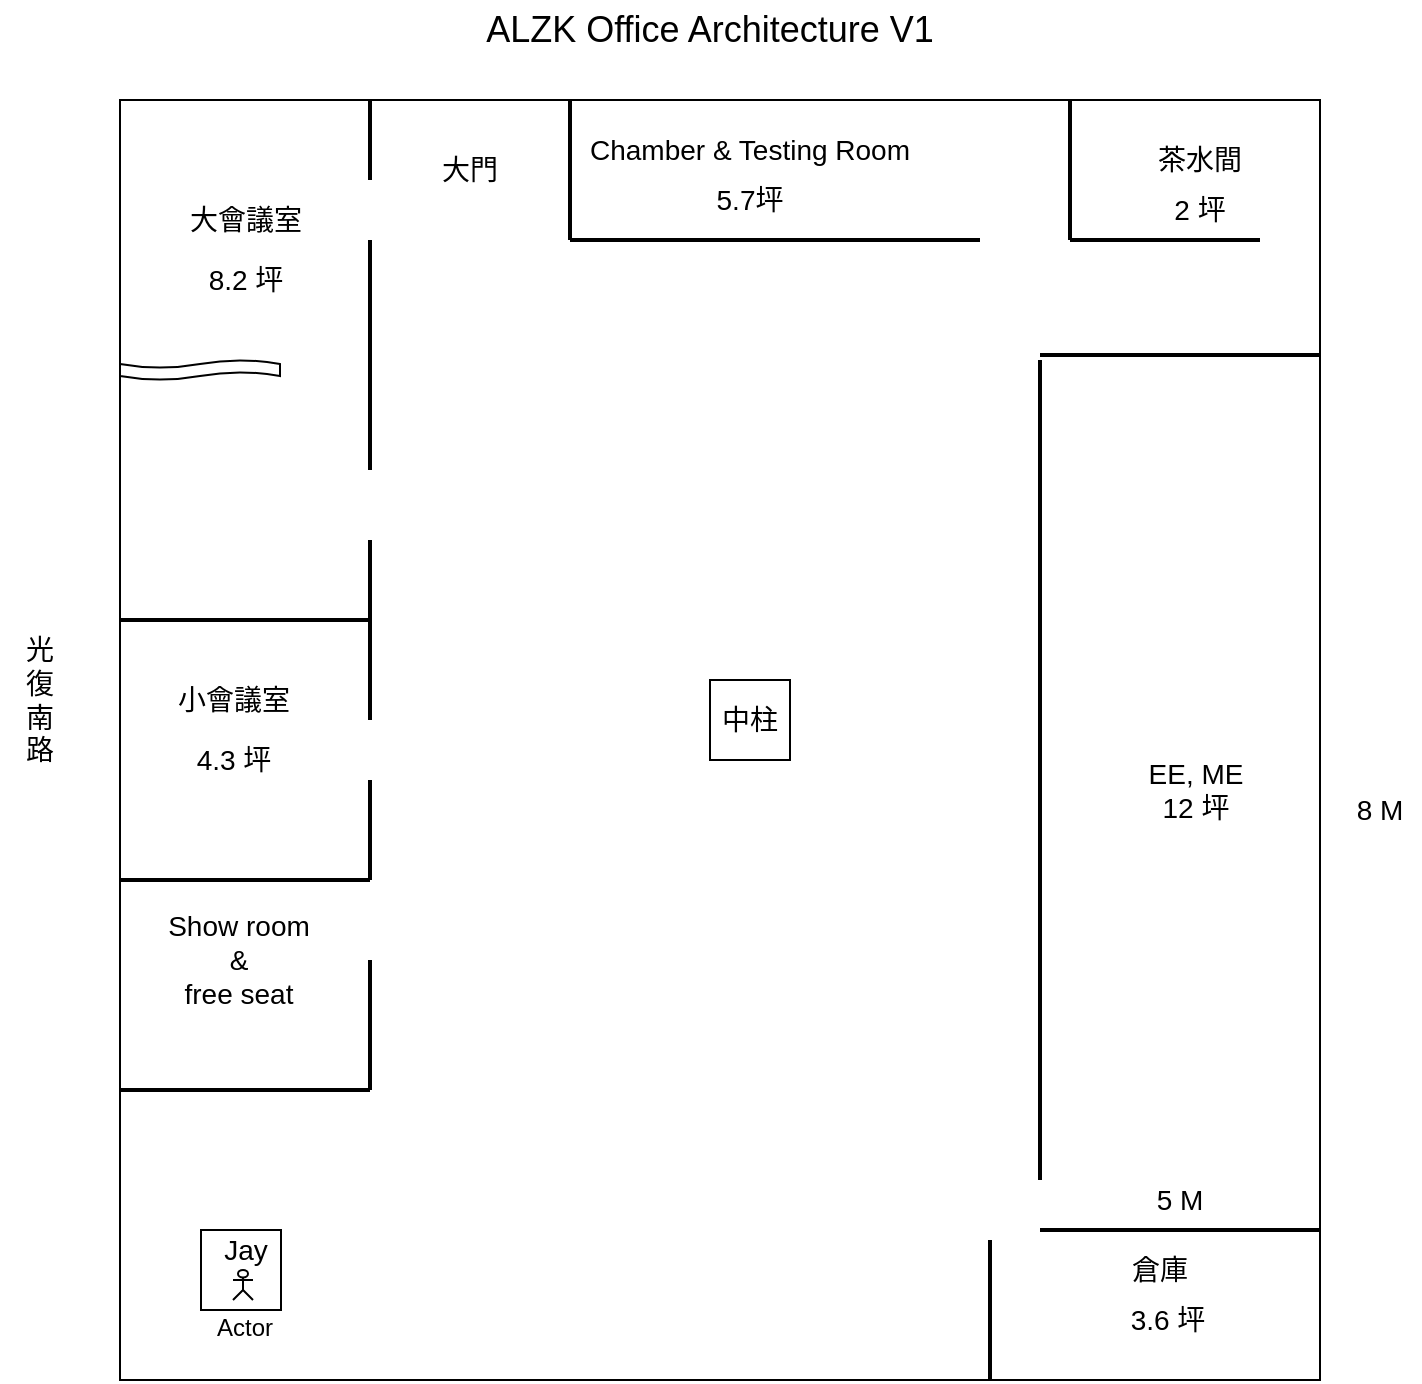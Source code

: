 <mxfile version="12.1.3" type="github" pages="1">
  <diagram id="wb8ZNs0GsA13iyapK1G9" name="Page-1">
    <mxGraphModel dx="1407" dy="771" grid="1" gridSize="10" guides="1" tooltips="1" connect="1" arrows="1" fold="1" page="1" pageScale="1" pageWidth="827" pageHeight="1169" math="0" shadow="0">
      <root>
        <mxCell id="0"/>
        <mxCell id="1" parent="0"/>
        <mxCell id="4pfAS0mzqydy9qFHWJuv-1" value="" style="rounded=0;whiteSpace=wrap;html=1;" vertex="1" parent="1">
          <mxGeometry x="120" y="190" width="600" height="640" as="geometry"/>
        </mxCell>
        <mxCell id="4pfAS0mzqydy9qFHWJuv-17" value="" style="endArrow=none;dashed=1;html=1;" edge="1" parent="1" target="4pfAS0mzqydy9qFHWJuv-1">
          <mxGeometry width="50" height="50" relative="1" as="geometry">
            <mxPoint x="120" y="760" as="sourcePoint"/>
            <mxPoint x="170" y="710" as="targetPoint"/>
          </mxGeometry>
        </mxCell>
        <mxCell id="4pfAS0mzqydy9qFHWJuv-18" value="" style="endArrow=none;dashed=1;html=1;" edge="1" parent="1" target="4pfAS0mzqydy9qFHWJuv-1">
          <mxGeometry width="50" height="50" relative="1" as="geometry">
            <mxPoint x="120" y="760" as="sourcePoint"/>
            <mxPoint x="170" y="710" as="targetPoint"/>
          </mxGeometry>
        </mxCell>
        <mxCell id="4pfAS0mzqydy9qFHWJuv-19" value="" style="shape=tape;whiteSpace=wrap;html=1;" vertex="1" parent="1">
          <mxGeometry x="120" y="320" width="80" height="10" as="geometry"/>
        </mxCell>
        <mxCell id="4pfAS0mzqydy9qFHWJuv-20" value="&lt;font style=&quot;font-size: 14px&quot;&gt;大門&lt;/font&gt;" style="text;html=1;strokeColor=none;fillColor=none;align=center;verticalAlign=middle;whiteSpace=wrap;rounded=0;" vertex="1" parent="1">
          <mxGeometry x="275" y="215" width="40" height="20" as="geometry"/>
        </mxCell>
        <mxCell id="4pfAS0mzqydy9qFHWJuv-21" value="&lt;font style=&quot;font-size: 14px&quot;&gt;5.7坪&lt;/font&gt;" style="text;html=1;strokeColor=none;fillColor=none;align=center;verticalAlign=middle;whiteSpace=wrap;rounded=0;" vertex="1" parent="1">
          <mxGeometry x="415" y="230" width="40" height="20" as="geometry"/>
        </mxCell>
        <mxCell id="4pfAS0mzqydy9qFHWJuv-32" value="" style="line;strokeWidth=2;direction=south;html=1;" vertex="1" parent="1">
          <mxGeometry x="590" y="190" width="10" height="70" as="geometry"/>
        </mxCell>
        <mxCell id="4pfAS0mzqydy9qFHWJuv-33" value="" style="line;strokeWidth=2;direction=south;html=1;" vertex="1" parent="1">
          <mxGeometry x="340" y="190" width="10" height="70" as="geometry"/>
        </mxCell>
        <mxCell id="4pfAS0mzqydy9qFHWJuv-35" value="" style="line;strokeWidth=2;html=1;" vertex="1" parent="1">
          <mxGeometry x="345" y="255" width="205" height="10" as="geometry"/>
        </mxCell>
        <mxCell id="4pfAS0mzqydy9qFHWJuv-36" value="&lt;font style=&quot;font-size: 14px&quot;&gt;Chamber &amp;amp; Testing Room&lt;/font&gt;" style="text;html=1;strokeColor=none;fillColor=none;align=center;verticalAlign=middle;whiteSpace=wrap;rounded=0;" vertex="1" parent="1">
          <mxGeometry x="350" y="205" width="170" height="20" as="geometry"/>
        </mxCell>
        <mxCell id="4pfAS0mzqydy9qFHWJuv-38" value="" style="line;strokeWidth=2;direction=south;html=1;" vertex="1" parent="1">
          <mxGeometry x="240" y="190" width="10" height="40" as="geometry"/>
        </mxCell>
        <mxCell id="4pfAS0mzqydy9qFHWJuv-39" value="" style="line;strokeWidth=2;html=1;" vertex="1" parent="1">
          <mxGeometry x="120" y="445" width="125" height="10" as="geometry"/>
        </mxCell>
        <mxCell id="4pfAS0mzqydy9qFHWJuv-40" value="" style="line;strokeWidth=2;direction=south;html=1;" vertex="1" parent="1">
          <mxGeometry x="240" y="260" width="10" height="115" as="geometry"/>
        </mxCell>
        <mxCell id="4pfAS0mzqydy9qFHWJuv-41" value="" style="line;strokeWidth=2;direction=south;html=1;" vertex="1" parent="1">
          <mxGeometry x="240" y="410" width="10" height="40" as="geometry"/>
        </mxCell>
        <mxCell id="4pfAS0mzqydy9qFHWJuv-42" value="" style="line;strokeWidth=2;direction=south;html=1;" vertex="1" parent="1">
          <mxGeometry x="240" y="450" width="10" height="50" as="geometry"/>
        </mxCell>
        <mxCell id="4pfAS0mzqydy9qFHWJuv-43" value="" style="line;strokeWidth=2;direction=south;html=1;" vertex="1" parent="1">
          <mxGeometry x="240" y="530" width="10" height="50" as="geometry"/>
        </mxCell>
        <mxCell id="4pfAS0mzqydy9qFHWJuv-44" value="" style="line;strokeWidth=2;html=1;" vertex="1" parent="1">
          <mxGeometry x="120" y="575" width="125" height="10" as="geometry"/>
        </mxCell>
        <mxCell id="4pfAS0mzqydy9qFHWJuv-46" value="&lt;font style=&quot;font-size: 14px&quot;&gt;大會議室&lt;/font&gt;" style="text;html=1;strokeColor=none;fillColor=none;align=center;verticalAlign=middle;whiteSpace=wrap;rounded=0;" vertex="1" parent="1">
          <mxGeometry x="152.5" y="240" width="60" height="20" as="geometry"/>
        </mxCell>
        <mxCell id="4pfAS0mzqydy9qFHWJuv-47" value="&lt;font style=&quot;font-size: 14px&quot;&gt;小會議室&lt;/font&gt;" style="text;html=1;strokeColor=none;fillColor=none;align=center;verticalAlign=middle;whiteSpace=wrap;rounded=0;" vertex="1" parent="1">
          <mxGeometry x="146.5" y="480" width="60" height="20" as="geometry"/>
        </mxCell>
        <mxCell id="4pfAS0mzqydy9qFHWJuv-48" value="" style="line;strokeWidth=2;direction=south;html=1;" vertex="1" parent="1">
          <mxGeometry x="240" y="620" width="10" height="65" as="geometry"/>
        </mxCell>
        <mxCell id="4pfAS0mzqydy9qFHWJuv-49" value="" style="line;strokeWidth=2;html=1;" vertex="1" parent="1">
          <mxGeometry x="120" y="680" width="125" height="10" as="geometry"/>
        </mxCell>
        <mxCell id="4pfAS0mzqydy9qFHWJuv-50" value="&lt;span style=&quot;font-size: 14px&quot;&gt;茶水間&lt;/span&gt;" style="text;html=1;strokeColor=none;fillColor=none;align=center;verticalAlign=middle;whiteSpace=wrap;rounded=0;" vertex="1" parent="1">
          <mxGeometry x="630" y="210" width="60" height="20" as="geometry"/>
        </mxCell>
        <mxCell id="4pfAS0mzqydy9qFHWJuv-51" value="&lt;font style=&quot;font-size: 14px&quot;&gt;8.2 坪&lt;/font&gt;" style="text;html=1;strokeColor=none;fillColor=none;align=center;verticalAlign=middle;whiteSpace=wrap;rounded=0;" vertex="1" parent="1">
          <mxGeometry x="158.5" y="270" width="48" height="20" as="geometry"/>
        </mxCell>
        <mxCell id="4pfAS0mzqydy9qFHWJuv-52" value="&lt;font style=&quot;font-size: 14px&quot;&gt;2 坪&lt;/font&gt;" style="text;html=1;strokeColor=none;fillColor=none;align=center;verticalAlign=middle;whiteSpace=wrap;rounded=0;" vertex="1" parent="1">
          <mxGeometry x="640" y="235" width="40" height="20" as="geometry"/>
        </mxCell>
        <mxCell id="4pfAS0mzqydy9qFHWJuv-55" value="" style="line;strokeWidth=2;html=1;" vertex="1" parent="1">
          <mxGeometry x="595" y="255" width="95" height="10" as="geometry"/>
        </mxCell>
        <mxCell id="4pfAS0mzqydy9qFHWJuv-56" value="&lt;font style=&quot;font-size: 14px&quot;&gt;4.3 坪&lt;/font&gt;" style="text;html=1;strokeColor=none;fillColor=none;align=center;verticalAlign=middle;whiteSpace=wrap;rounded=0;" vertex="1" parent="1">
          <mxGeometry x="150.5" y="510" width="52" height="20" as="geometry"/>
        </mxCell>
        <mxCell id="4pfAS0mzqydy9qFHWJuv-57" value="&lt;font style=&quot;font-size: 14px&quot;&gt;Show room &lt;br&gt;&amp;amp; &lt;br&gt;free seat&lt;/font&gt;" style="text;html=1;strokeColor=none;fillColor=none;align=center;verticalAlign=middle;whiteSpace=wrap;rounded=0;" vertex="1" parent="1">
          <mxGeometry x="128" y="610" width="103" height="20" as="geometry"/>
        </mxCell>
        <mxCell id="4pfAS0mzqydy9qFHWJuv-59" value="" style="line;strokeWidth=2;direction=south;html=1;" vertex="1" parent="1">
          <mxGeometry x="575" y="320" width="10" height="410" as="geometry"/>
        </mxCell>
        <mxCell id="4pfAS0mzqydy9qFHWJuv-60" value="" style="line;strokeWidth=2;html=1;" vertex="1" parent="1">
          <mxGeometry x="580" y="750" width="140" height="10" as="geometry"/>
        </mxCell>
        <mxCell id="4pfAS0mzqydy9qFHWJuv-61" value="" style="line;strokeWidth=2;direction=south;html=1;" vertex="1" parent="1">
          <mxGeometry x="550" y="760" width="10" height="70" as="geometry"/>
        </mxCell>
        <mxCell id="4pfAS0mzqydy9qFHWJuv-62" value="&lt;span style=&quot;font-size: 14px&quot;&gt;倉庫&lt;/span&gt;" style="text;html=1;strokeColor=none;fillColor=none;align=center;verticalAlign=middle;whiteSpace=wrap;rounded=0;" vertex="1" parent="1">
          <mxGeometry x="610" y="765" width="60" height="20" as="geometry"/>
        </mxCell>
        <mxCell id="4pfAS0mzqydy9qFHWJuv-63" value="&lt;font style=&quot;font-size: 14px&quot;&gt;3.6 坪&lt;/font&gt;" style="text;html=1;strokeColor=none;fillColor=none;align=center;verticalAlign=middle;whiteSpace=wrap;rounded=0;" vertex="1" parent="1">
          <mxGeometry x="618" y="790" width="52" height="20" as="geometry"/>
        </mxCell>
        <mxCell id="4pfAS0mzqydy9qFHWJuv-65" value="" style="whiteSpace=wrap;html=1;aspect=fixed;" vertex="1" parent="1">
          <mxGeometry x="415" y="480" width="40" height="40" as="geometry"/>
        </mxCell>
        <mxCell id="4pfAS0mzqydy9qFHWJuv-66" value="&lt;span style=&quot;font-size: 14px&quot;&gt;中柱&lt;/span&gt;" style="text;html=1;strokeColor=none;fillColor=none;align=center;verticalAlign=middle;whiteSpace=wrap;rounded=0;" vertex="1" parent="1">
          <mxGeometry x="405" y="490" width="60" height="20" as="geometry"/>
        </mxCell>
        <mxCell id="4pfAS0mzqydy9qFHWJuv-67" value="&lt;font style=&quot;font-size: 18px&quot;&gt;ALZK Office Architecture V1&lt;/font&gt;" style="text;html=1;strokeColor=none;fillColor=none;align=center;verticalAlign=middle;whiteSpace=wrap;rounded=0;" vertex="1" parent="1">
          <mxGeometry x="300" y="140" width="230" height="30" as="geometry"/>
        </mxCell>
        <mxCell id="4pfAS0mzqydy9qFHWJuv-68" value="" style="whiteSpace=wrap;html=1;aspect=fixed;" vertex="1" parent="1">
          <mxGeometry x="160.5" y="755" width="40" height="40" as="geometry"/>
        </mxCell>
        <mxCell id="4pfAS0mzqydy9qFHWJuv-69" value="&lt;span style=&quot;font-size: 14px&quot;&gt;Jay&lt;/span&gt;" style="text;html=1;strokeColor=none;fillColor=none;align=center;verticalAlign=middle;whiteSpace=wrap;rounded=0;" vertex="1" parent="1">
          <mxGeometry x="152.5" y="755" width="60" height="20" as="geometry"/>
        </mxCell>
        <mxCell id="4pfAS0mzqydy9qFHWJuv-70" value="&lt;font style=&quot;font-size: 14px&quot;&gt;光&lt;br&gt;復&lt;br&gt;南&lt;br&gt;路&lt;/font&gt;" style="text;html=1;strokeColor=none;fillColor=none;align=center;verticalAlign=middle;whiteSpace=wrap;rounded=0;" vertex="1" parent="1">
          <mxGeometry x="60" y="440" width="40" height="100" as="geometry"/>
        </mxCell>
        <mxCell id="4pfAS0mzqydy9qFHWJuv-71" value="Actor" style="shape=umlActor;verticalLabelPosition=bottom;labelBackgroundColor=#ffffff;verticalAlign=top;html=1;outlineConnect=0;" vertex="1" parent="1">
          <mxGeometry x="176.5" y="775" width="10" height="15" as="geometry"/>
        </mxCell>
        <mxCell id="4pfAS0mzqydy9qFHWJuv-72" value="&lt;font style=&quot;font-size: 14px&quot;&gt;5 M&lt;/font&gt;" style="text;html=1;strokeColor=none;fillColor=none;align=center;verticalAlign=middle;whiteSpace=wrap;rounded=0;" vertex="1" parent="1">
          <mxGeometry x="630" y="730" width="40" height="20" as="geometry"/>
        </mxCell>
        <mxCell id="4pfAS0mzqydy9qFHWJuv-73" value="&lt;font style=&quot;font-size: 14px&quot;&gt;8 M&lt;/font&gt;" style="text;html=1;strokeColor=none;fillColor=none;align=center;verticalAlign=middle;whiteSpace=wrap;rounded=0;" vertex="1" parent="1">
          <mxGeometry x="730" y="535" width="40" height="20" as="geometry"/>
        </mxCell>
        <mxCell id="4pfAS0mzqydy9qFHWJuv-74" value="" style="line;strokeWidth=2;html=1;" vertex="1" parent="1">
          <mxGeometry x="580" y="312.5" width="140" height="10" as="geometry"/>
        </mxCell>
        <mxCell id="4pfAS0mzqydy9qFHWJuv-78" value="&lt;span style=&quot;font-size: 14px&quot;&gt;EE, ME&lt;br&gt;12 坪&lt;br&gt;&lt;/span&gt;" style="text;html=1;strokeColor=none;fillColor=none;align=center;verticalAlign=middle;whiteSpace=wrap;rounded=0;" vertex="1" parent="1">
          <mxGeometry x="627.5" y="525" width="60" height="20" as="geometry"/>
        </mxCell>
      </root>
    </mxGraphModel>
  </diagram>
</mxfile>
